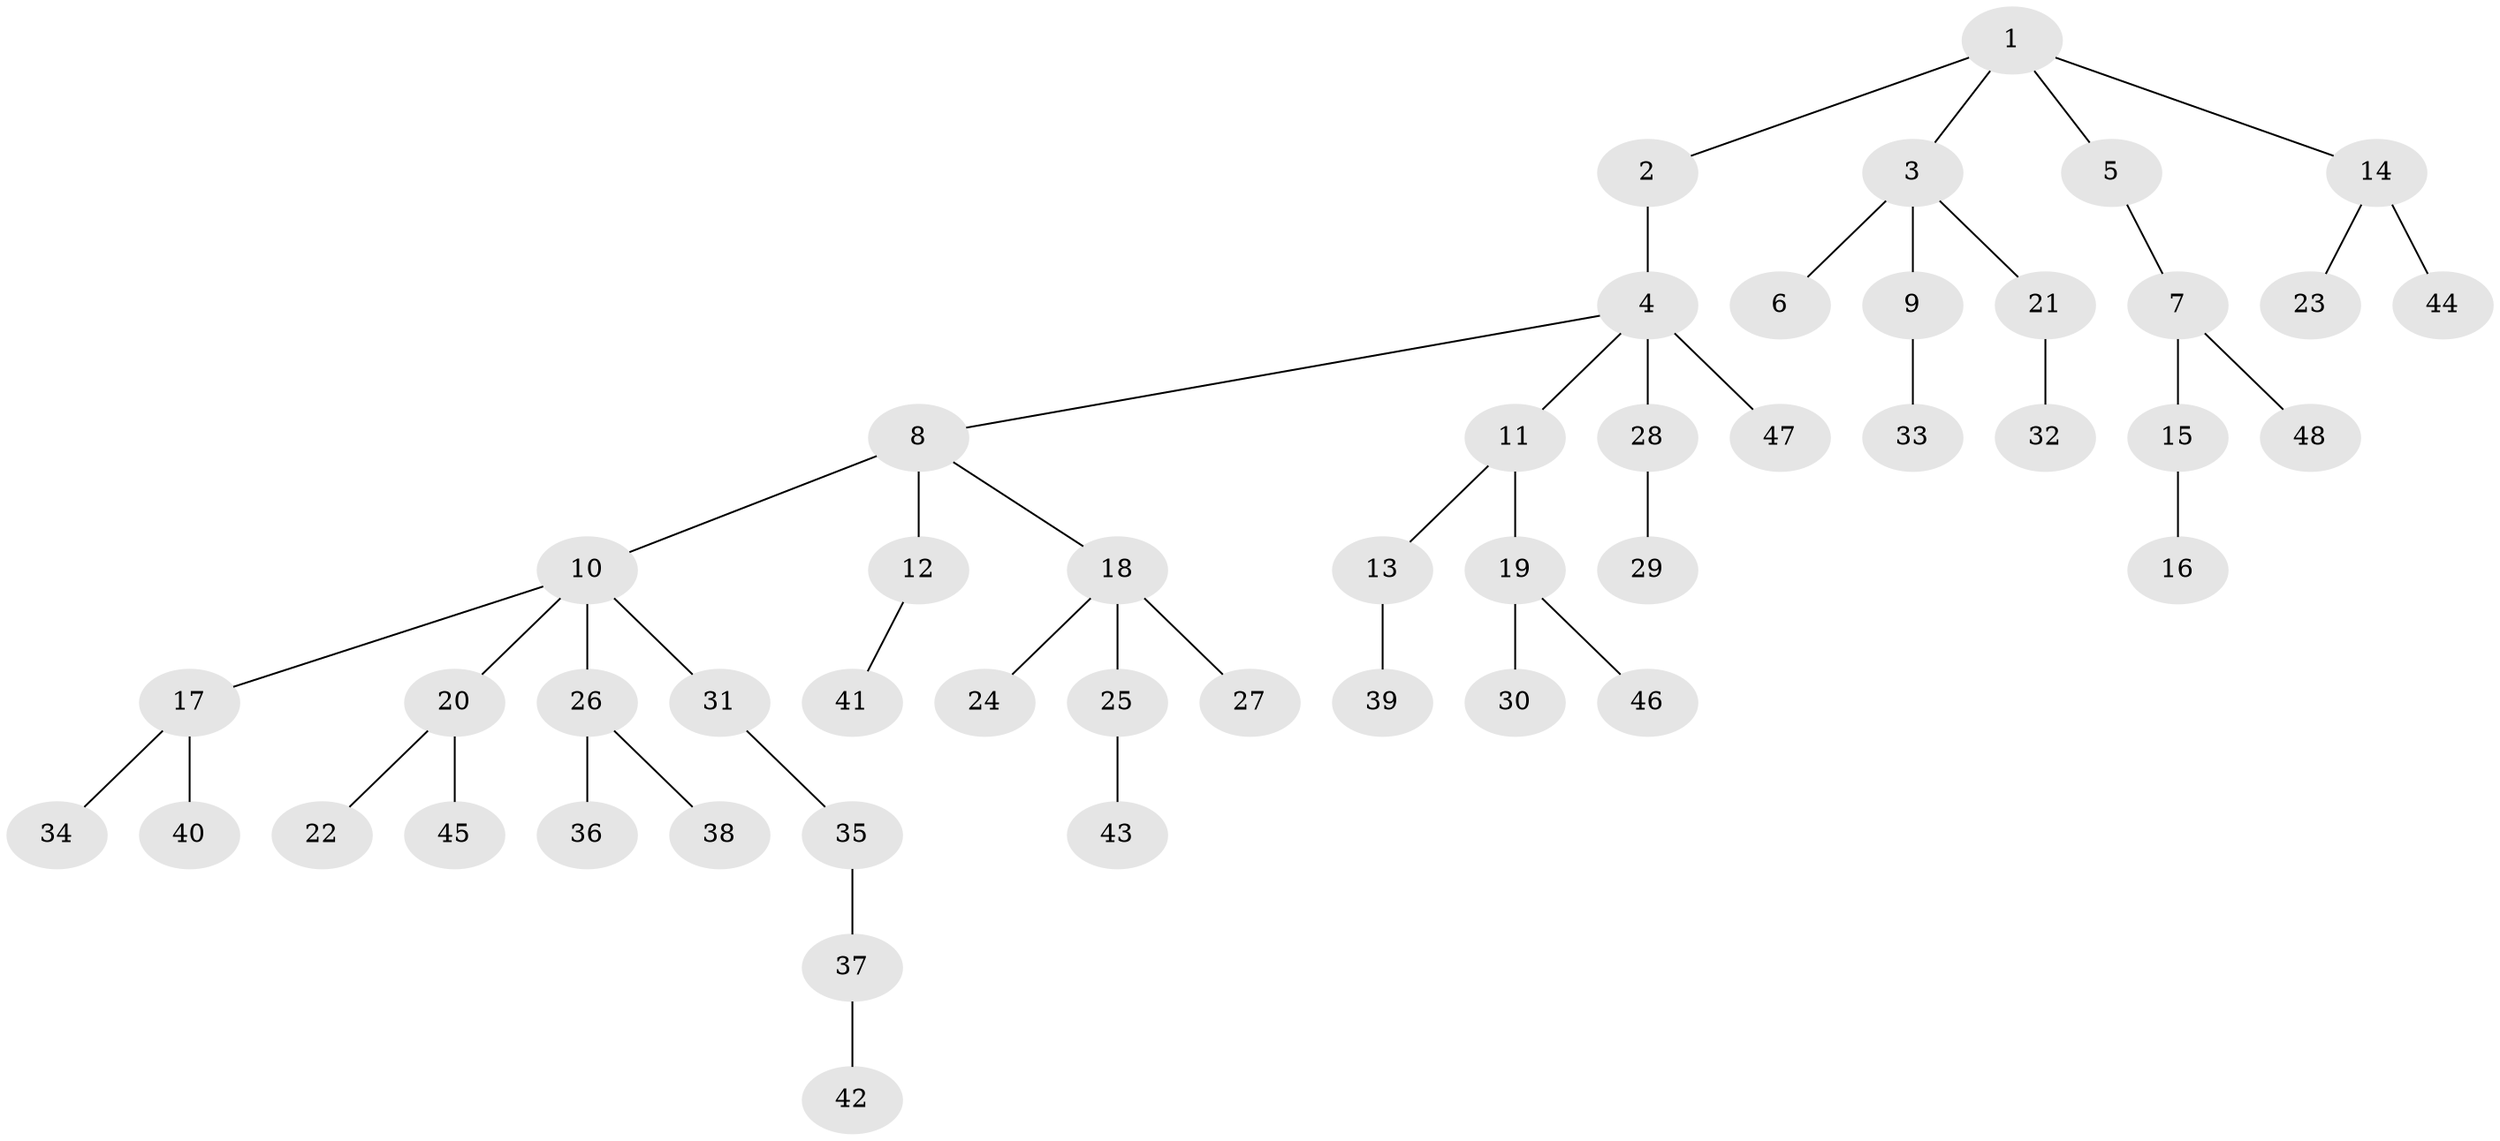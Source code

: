 // original degree distribution, {5: 0.04395604395604396, 4: 0.07692307692307693, 6: 0.02197802197802198, 2: 0.24175824175824176, 3: 0.10989010989010989, 1: 0.5054945054945055}
// Generated by graph-tools (version 1.1) at 2025/52/03/04/25 22:52:04]
// undirected, 48 vertices, 47 edges
graph export_dot {
  node [color=gray90,style=filled];
  1;
  2;
  3;
  4;
  5;
  6;
  7;
  8;
  9;
  10;
  11;
  12;
  13;
  14;
  15;
  16;
  17;
  18;
  19;
  20;
  21;
  22;
  23;
  24;
  25;
  26;
  27;
  28;
  29;
  30;
  31;
  32;
  33;
  34;
  35;
  36;
  37;
  38;
  39;
  40;
  41;
  42;
  43;
  44;
  45;
  46;
  47;
  48;
  1 -- 2 [weight=1.0];
  1 -- 3 [weight=1.0];
  1 -- 5 [weight=1.0];
  1 -- 14 [weight=1.0];
  2 -- 4 [weight=2.0];
  3 -- 6 [weight=1.0];
  3 -- 9 [weight=2.0];
  3 -- 21 [weight=1.0];
  4 -- 8 [weight=1.0];
  4 -- 11 [weight=1.0];
  4 -- 28 [weight=1.0];
  4 -- 47 [weight=1.0];
  5 -- 7 [weight=1.0];
  7 -- 15 [weight=1.0];
  7 -- 48 [weight=1.0];
  8 -- 10 [weight=1.0];
  8 -- 12 [weight=3.0];
  8 -- 18 [weight=1.0];
  9 -- 33 [weight=1.0];
  10 -- 17 [weight=1.0];
  10 -- 20 [weight=1.0];
  10 -- 26 [weight=1.0];
  10 -- 31 [weight=1.0];
  11 -- 13 [weight=1.0];
  11 -- 19 [weight=1.0];
  12 -- 41 [weight=1.0];
  13 -- 39 [weight=1.0];
  14 -- 23 [weight=1.0];
  14 -- 44 [weight=2.0];
  15 -- 16 [weight=2.0];
  17 -- 34 [weight=1.0];
  17 -- 40 [weight=1.0];
  18 -- 24 [weight=1.0];
  18 -- 25 [weight=1.0];
  18 -- 27 [weight=2.0];
  19 -- 30 [weight=1.0];
  19 -- 46 [weight=2.0];
  20 -- 22 [weight=1.0];
  20 -- 45 [weight=1.0];
  21 -- 32 [weight=1.0];
  25 -- 43 [weight=1.0];
  26 -- 36 [weight=1.0];
  26 -- 38 [weight=1.0];
  28 -- 29 [weight=2.0];
  31 -- 35 [weight=1.0];
  35 -- 37 [weight=1.0];
  37 -- 42 [weight=1.0];
}
